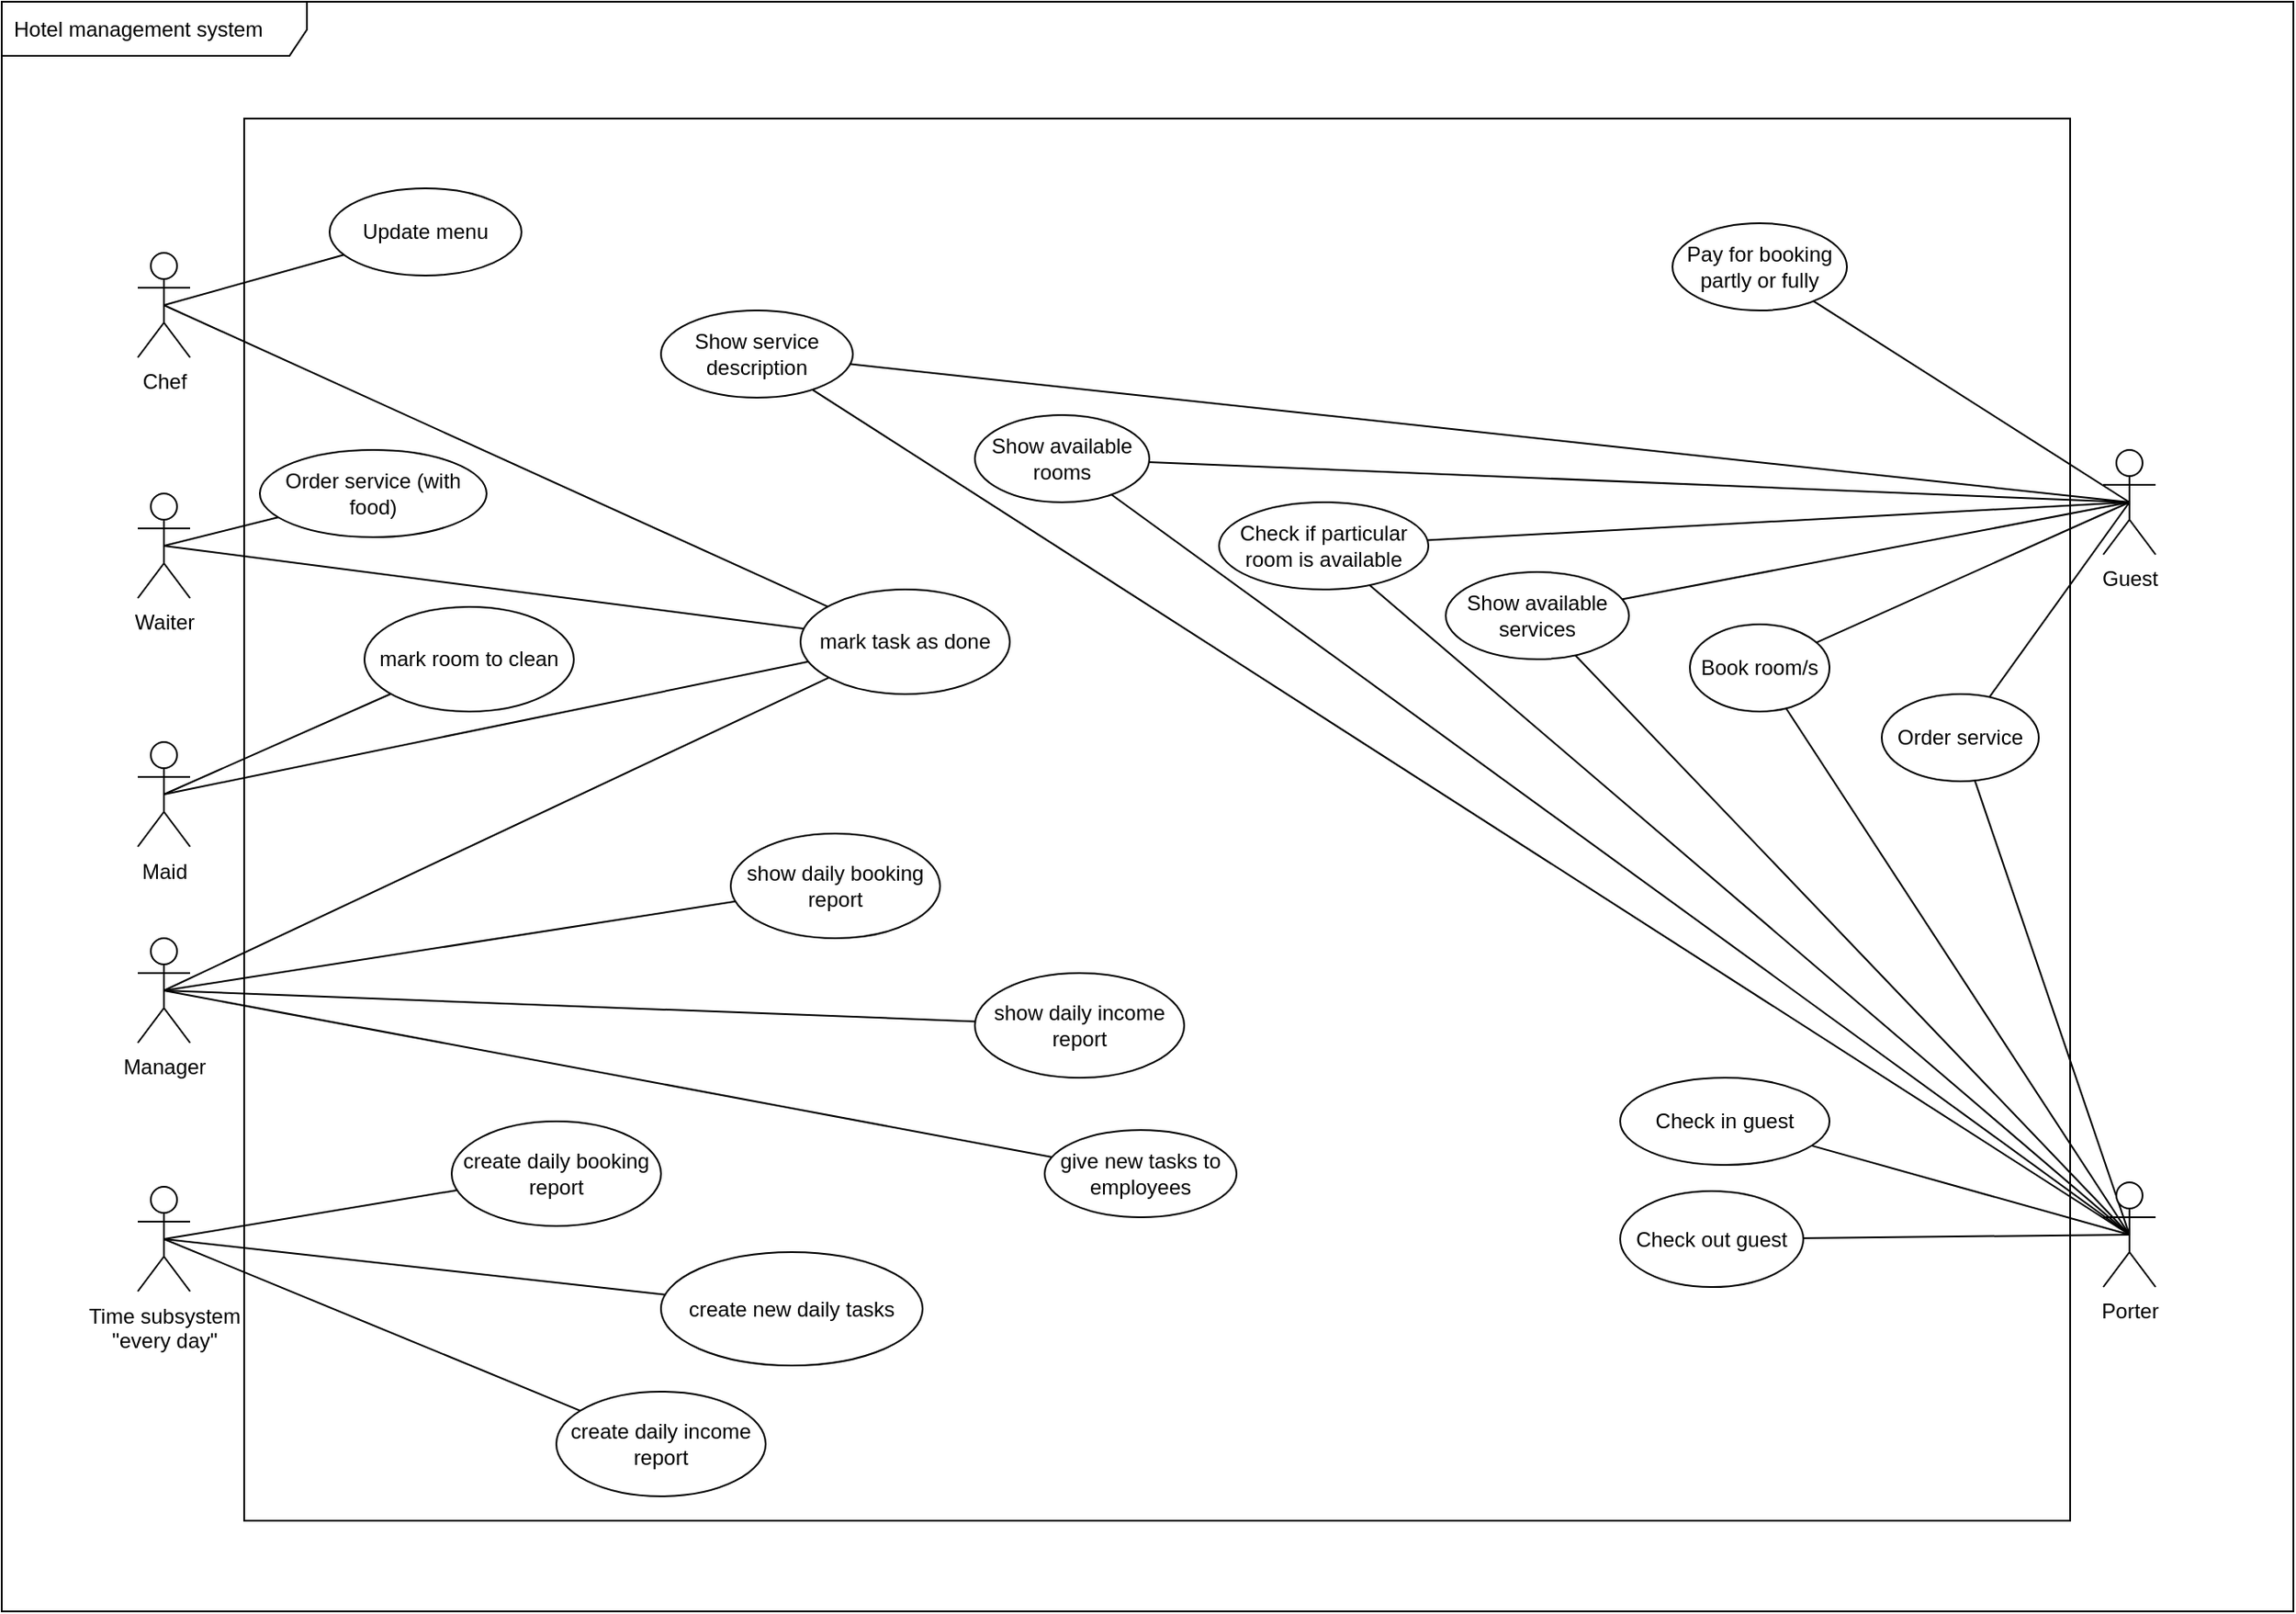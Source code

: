 <mxfile version="16.2.7" type="github">
  <diagram id="ge1VyDqCcV0vglwd2rMA" name="Page-1">
    <mxGraphModel dx="2933" dy="2107" grid="0" gridSize="10" guides="1" tooltips="1" connect="1" arrows="1" fold="1" page="1" pageScale="1" pageWidth="850" pageHeight="1100" math="0" shadow="0">
      <root>
        <mxCell id="0" />
        <mxCell id="1" parent="0" />
        <mxCell id="HqIrGXY7nDVLaXJjOqRK-58" style="edgeStyle=none;rounded=0;orthogonalLoop=1;jettySize=auto;html=1;endArrow=none;endFill=0;exitX=0.5;exitY=0.5;exitDx=0;exitDy=0;exitPerimeter=0;" edge="1" parent="1" source="HqIrGXY7nDVLaXJjOqRK-1" target="HqIrGXY7nDVLaXJjOqRK-51">
          <mxGeometry relative="1" as="geometry" />
        </mxCell>
        <mxCell id="HqIrGXY7nDVLaXJjOqRK-68" style="edgeStyle=none;rounded=0;orthogonalLoop=1;jettySize=auto;html=1;endArrow=none;endFill=0;exitX=0.5;exitY=0.5;exitDx=0;exitDy=0;exitPerimeter=0;" edge="1" parent="1" source="HqIrGXY7nDVLaXJjOqRK-1" target="HqIrGXY7nDVLaXJjOqRK-67">
          <mxGeometry relative="1" as="geometry" />
        </mxCell>
        <mxCell id="HqIrGXY7nDVLaXJjOqRK-1" value="Waiter" style="shape=umlActor;verticalLabelPosition=bottom;verticalAlign=top;html=1;" vertex="1" parent="1">
          <mxGeometry x="-360" y="-135" width="30" height="60" as="geometry" />
        </mxCell>
        <mxCell id="HqIrGXY7nDVLaXJjOqRK-54" style="edgeStyle=none;rounded=0;orthogonalLoop=1;jettySize=auto;html=1;endArrow=none;endFill=0;exitX=0.5;exitY=0.5;exitDx=0;exitDy=0;exitPerimeter=0;" edge="1" parent="1" source="HqIrGXY7nDVLaXJjOqRK-3" target="HqIrGXY7nDVLaXJjOqRK-44">
          <mxGeometry relative="1" as="geometry" />
        </mxCell>
        <mxCell id="HqIrGXY7nDVLaXJjOqRK-55" style="edgeStyle=none;rounded=0;orthogonalLoop=1;jettySize=auto;html=1;endArrow=none;endFill=0;exitX=0.5;exitY=0.5;exitDx=0;exitDy=0;exitPerimeter=0;" edge="1" parent="1" source="HqIrGXY7nDVLaXJjOqRK-3" target="HqIrGXY7nDVLaXJjOqRK-42">
          <mxGeometry relative="1" as="geometry" />
        </mxCell>
        <mxCell id="HqIrGXY7nDVLaXJjOqRK-56" style="edgeStyle=none;rounded=0;orthogonalLoop=1;jettySize=auto;html=1;endArrow=none;endFill=0;exitX=0.5;exitY=0.5;exitDx=0;exitDy=0;exitPerimeter=0;" edge="1" parent="1" source="HqIrGXY7nDVLaXJjOqRK-3" target="HqIrGXY7nDVLaXJjOqRK-43">
          <mxGeometry relative="1" as="geometry" />
        </mxCell>
        <mxCell id="HqIrGXY7nDVLaXJjOqRK-59" style="edgeStyle=none;rounded=0;orthogonalLoop=1;jettySize=auto;html=1;endArrow=none;endFill=0;exitX=0.5;exitY=0.5;exitDx=0;exitDy=0;exitPerimeter=0;" edge="1" parent="1" source="HqIrGXY7nDVLaXJjOqRK-3" target="HqIrGXY7nDVLaXJjOqRK-51">
          <mxGeometry relative="1" as="geometry" />
        </mxCell>
        <mxCell id="HqIrGXY7nDVLaXJjOqRK-3" value="Manager" style="shape=umlActor;verticalLabelPosition=bottom;verticalAlign=top;html=1;" vertex="1" parent="1">
          <mxGeometry x="-360" y="120" width="30" height="60" as="geometry" />
        </mxCell>
        <mxCell id="HqIrGXY7nDVLaXJjOqRK-57" style="edgeStyle=none;rounded=0;orthogonalLoop=1;jettySize=auto;html=1;endArrow=none;endFill=0;exitX=0.5;exitY=0.5;exitDx=0;exitDy=0;exitPerimeter=0;" edge="1" parent="1" source="HqIrGXY7nDVLaXJjOqRK-4" target="HqIrGXY7nDVLaXJjOqRK-51">
          <mxGeometry relative="1" as="geometry" />
        </mxCell>
        <mxCell id="HqIrGXY7nDVLaXJjOqRK-65" style="edgeStyle=none;rounded=0;orthogonalLoop=1;jettySize=auto;html=1;endArrow=none;endFill=0;exitX=0.5;exitY=0.5;exitDx=0;exitDy=0;exitPerimeter=0;" edge="1" parent="1" source="HqIrGXY7nDVLaXJjOqRK-4" target="HqIrGXY7nDVLaXJjOqRK-64">
          <mxGeometry relative="1" as="geometry" />
        </mxCell>
        <mxCell id="HqIrGXY7nDVLaXJjOqRK-4" value="Chef" style="shape=umlActor;verticalLabelPosition=bottom;verticalAlign=top;html=1;" vertex="1" parent="1">
          <mxGeometry x="-360" y="-273" width="30" height="60" as="geometry" />
        </mxCell>
        <mxCell id="HqIrGXY7nDVLaXJjOqRK-50" style="edgeStyle=none;rounded=0;orthogonalLoop=1;jettySize=auto;html=1;endArrow=none;endFill=0;exitX=0.5;exitY=0.5;exitDx=0;exitDy=0;exitPerimeter=0;" edge="1" parent="1" source="HqIrGXY7nDVLaXJjOqRK-5" target="HqIrGXY7nDVLaXJjOqRK-49">
          <mxGeometry relative="1" as="geometry" />
        </mxCell>
        <mxCell id="HqIrGXY7nDVLaXJjOqRK-62" style="edgeStyle=none;rounded=0;orthogonalLoop=1;jettySize=auto;html=1;endArrow=none;endFill=0;exitX=0.5;exitY=0.5;exitDx=0;exitDy=0;exitPerimeter=0;" edge="1" parent="1" source="HqIrGXY7nDVLaXJjOqRK-5" target="HqIrGXY7nDVLaXJjOqRK-51">
          <mxGeometry relative="1" as="geometry" />
        </mxCell>
        <mxCell id="HqIrGXY7nDVLaXJjOqRK-5" value="Maid" style="shape=umlActor;verticalLabelPosition=bottom;verticalAlign=top;html=1;" vertex="1" parent="1">
          <mxGeometry x="-360" y="7.5" width="30" height="60" as="geometry" />
        </mxCell>
        <mxCell id="HqIrGXY7nDVLaXJjOqRK-34" style="edgeStyle=none;rounded=0;orthogonalLoop=1;jettySize=auto;html=1;endArrow=none;endFill=0;exitX=0.5;exitY=0.5;exitDx=0;exitDy=0;exitPerimeter=0;" edge="1" parent="1" source="HqIrGXY7nDVLaXJjOqRK-6" target="HqIrGXY7nDVLaXJjOqRK-32">
          <mxGeometry relative="1" as="geometry" />
        </mxCell>
        <mxCell id="HqIrGXY7nDVLaXJjOqRK-35" style="edgeStyle=none;rounded=0;orthogonalLoop=1;jettySize=auto;html=1;endArrow=none;endFill=0;exitX=0.5;exitY=0.5;exitDx=0;exitDy=0;exitPerimeter=0;" edge="1" parent="1" source="HqIrGXY7nDVLaXJjOqRK-6" target="HqIrGXY7nDVLaXJjOqRK-33">
          <mxGeometry relative="1" as="geometry" />
        </mxCell>
        <mxCell id="HqIrGXY7nDVLaXJjOqRK-36" style="edgeStyle=none;rounded=0;orthogonalLoop=1;jettySize=auto;html=1;endArrow=none;endFill=0;exitX=0.5;exitY=0.5;exitDx=0;exitDy=0;exitPerimeter=0;" edge="1" parent="1" source="HqIrGXY7nDVLaXJjOqRK-6" target="HqIrGXY7nDVLaXJjOqRK-14">
          <mxGeometry relative="1" as="geometry" />
        </mxCell>
        <mxCell id="HqIrGXY7nDVLaXJjOqRK-37" style="edgeStyle=none;rounded=0;orthogonalLoop=1;jettySize=auto;html=1;endArrow=none;endFill=0;exitX=0.5;exitY=0.5;exitDx=0;exitDy=0;exitPerimeter=0;" edge="1" parent="1" source="HqIrGXY7nDVLaXJjOqRK-6" target="HqIrGXY7nDVLaXJjOqRK-17">
          <mxGeometry relative="1" as="geometry" />
        </mxCell>
        <mxCell id="HqIrGXY7nDVLaXJjOqRK-38" style="edgeStyle=none;rounded=0;orthogonalLoop=1;jettySize=auto;html=1;endArrow=none;endFill=0;exitX=0.5;exitY=0.5;exitDx=0;exitDy=0;exitPerimeter=0;" edge="1" parent="1" source="HqIrGXY7nDVLaXJjOqRK-6" target="HqIrGXY7nDVLaXJjOqRK-15">
          <mxGeometry relative="1" as="geometry" />
        </mxCell>
        <mxCell id="HqIrGXY7nDVLaXJjOqRK-39" style="edgeStyle=none;rounded=0;orthogonalLoop=1;jettySize=auto;html=1;endArrow=none;endFill=0;exitX=0.5;exitY=0.5;exitDx=0;exitDy=0;exitPerimeter=0;" edge="1" parent="1" source="HqIrGXY7nDVLaXJjOqRK-6" target="HqIrGXY7nDVLaXJjOqRK-20">
          <mxGeometry relative="1" as="geometry" />
        </mxCell>
        <mxCell id="HqIrGXY7nDVLaXJjOqRK-40" style="edgeStyle=none;rounded=0;orthogonalLoop=1;jettySize=auto;html=1;endArrow=none;endFill=0;exitX=0.5;exitY=0.5;exitDx=0;exitDy=0;exitPerimeter=0;" edge="1" parent="1" source="HqIrGXY7nDVLaXJjOqRK-6" target="HqIrGXY7nDVLaXJjOqRK-19">
          <mxGeometry relative="1" as="geometry" />
        </mxCell>
        <mxCell id="HqIrGXY7nDVLaXJjOqRK-41" style="edgeStyle=none;rounded=0;orthogonalLoop=1;jettySize=auto;html=1;endArrow=none;endFill=0;exitX=0.5;exitY=0.5;exitDx=0;exitDy=0;exitPerimeter=0;" edge="1" parent="1" source="HqIrGXY7nDVLaXJjOqRK-6" target="HqIrGXY7nDVLaXJjOqRK-22">
          <mxGeometry relative="1" as="geometry" />
        </mxCell>
        <mxCell id="HqIrGXY7nDVLaXJjOqRK-6" value="Porter" style="shape=umlActor;verticalLabelPosition=bottom;verticalAlign=top;html=1;" vertex="1" parent="1">
          <mxGeometry x="767" y="260" width="30" height="60" as="geometry" />
        </mxCell>
        <mxCell id="HqIrGXY7nDVLaXJjOqRK-24" style="rounded=0;orthogonalLoop=1;jettySize=auto;html=1;endArrow=none;endFill=0;exitX=0.5;exitY=0.5;exitDx=0;exitDy=0;exitPerimeter=0;" edge="1" parent="1" source="HqIrGXY7nDVLaXJjOqRK-7" target="HqIrGXY7nDVLaXJjOqRK-14">
          <mxGeometry relative="1" as="geometry" />
        </mxCell>
        <mxCell id="HqIrGXY7nDVLaXJjOqRK-26" style="edgeStyle=none;rounded=0;orthogonalLoop=1;jettySize=auto;html=1;endArrow=none;endFill=0;exitX=0.5;exitY=0.5;exitDx=0;exitDy=0;exitPerimeter=0;" edge="1" parent="1" source="HqIrGXY7nDVLaXJjOqRK-7" target="HqIrGXY7nDVLaXJjOqRK-17">
          <mxGeometry relative="1" as="geometry" />
        </mxCell>
        <mxCell id="HqIrGXY7nDVLaXJjOqRK-27" style="edgeStyle=none;rounded=0;orthogonalLoop=1;jettySize=auto;html=1;endArrow=none;endFill=0;exitX=0.5;exitY=0.5;exitDx=0;exitDy=0;exitPerimeter=0;" edge="1" parent="1" source="HqIrGXY7nDVLaXJjOqRK-7" target="HqIrGXY7nDVLaXJjOqRK-15">
          <mxGeometry relative="1" as="geometry" />
        </mxCell>
        <mxCell id="HqIrGXY7nDVLaXJjOqRK-28" style="edgeStyle=none;rounded=0;orthogonalLoop=1;jettySize=auto;html=1;endArrow=none;endFill=0;exitX=0.5;exitY=0.5;exitDx=0;exitDy=0;exitPerimeter=0;" edge="1" parent="1" source="HqIrGXY7nDVLaXJjOqRK-7" target="HqIrGXY7nDVLaXJjOqRK-19">
          <mxGeometry relative="1" as="geometry" />
        </mxCell>
        <mxCell id="HqIrGXY7nDVLaXJjOqRK-29" style="edgeStyle=none;rounded=0;orthogonalLoop=1;jettySize=auto;html=1;endArrow=none;endFill=0;exitX=0.5;exitY=0.5;exitDx=0;exitDy=0;exitPerimeter=0;" edge="1" parent="1" source="HqIrGXY7nDVLaXJjOqRK-7" target="HqIrGXY7nDVLaXJjOqRK-18">
          <mxGeometry relative="1" as="geometry" />
        </mxCell>
        <mxCell id="HqIrGXY7nDVLaXJjOqRK-30" style="edgeStyle=none;rounded=0;orthogonalLoop=1;jettySize=auto;html=1;endArrow=none;endFill=0;exitX=0.5;exitY=0.5;exitDx=0;exitDy=0;exitPerimeter=0;" edge="1" parent="1" source="HqIrGXY7nDVLaXJjOqRK-7" target="HqIrGXY7nDVLaXJjOqRK-20">
          <mxGeometry relative="1" as="geometry" />
        </mxCell>
        <mxCell id="HqIrGXY7nDVLaXJjOqRK-31" style="edgeStyle=none;rounded=0;orthogonalLoop=1;jettySize=auto;html=1;endArrow=none;endFill=0;exitX=0.5;exitY=0.5;exitDx=0;exitDy=0;exitPerimeter=0;" edge="1" parent="1" source="HqIrGXY7nDVLaXJjOqRK-7" target="HqIrGXY7nDVLaXJjOqRK-22">
          <mxGeometry relative="1" as="geometry" />
        </mxCell>
        <mxCell id="HqIrGXY7nDVLaXJjOqRK-7" value="&lt;div&gt;Guest&lt;/div&gt;" style="shape=umlActor;verticalLabelPosition=bottom;verticalAlign=top;html=1;" vertex="1" parent="1">
          <mxGeometry x="767" y="-160" width="30" height="60" as="geometry" />
        </mxCell>
        <mxCell id="HqIrGXY7nDVLaXJjOqRK-47" style="edgeStyle=none;rounded=0;orthogonalLoop=1;jettySize=auto;html=1;endArrow=none;endFill=0;exitX=0.5;exitY=0.5;exitDx=0;exitDy=0;exitPerimeter=0;" edge="1" parent="1" source="HqIrGXY7nDVLaXJjOqRK-12" target="HqIrGXY7nDVLaXJjOqRK-46">
          <mxGeometry relative="1" as="geometry" />
        </mxCell>
        <mxCell id="HqIrGXY7nDVLaXJjOqRK-48" style="edgeStyle=none;rounded=0;orthogonalLoop=1;jettySize=auto;html=1;endArrow=none;endFill=0;exitX=0.5;exitY=0.5;exitDx=0;exitDy=0;exitPerimeter=0;" edge="1" parent="1" source="HqIrGXY7nDVLaXJjOqRK-12" target="HqIrGXY7nDVLaXJjOqRK-45">
          <mxGeometry relative="1" as="geometry" />
        </mxCell>
        <mxCell id="HqIrGXY7nDVLaXJjOqRK-60" style="edgeStyle=none;rounded=0;orthogonalLoop=1;jettySize=auto;html=1;endArrow=none;endFill=0;exitX=0.5;exitY=0.5;exitDx=0;exitDy=0;exitPerimeter=0;" edge="1" parent="1" source="HqIrGXY7nDVLaXJjOqRK-12" target="HqIrGXY7nDVLaXJjOqRK-52">
          <mxGeometry relative="1" as="geometry" />
        </mxCell>
        <mxCell id="HqIrGXY7nDVLaXJjOqRK-12" value="&lt;div&gt;Time subsystem&lt;/div&gt;&lt;div&gt;&quot;every day&quot;&lt;br&gt;&lt;/div&gt;" style="shape=umlActor;verticalLabelPosition=bottom;verticalAlign=top;html=1;" vertex="1" parent="1">
          <mxGeometry x="-360" y="262.5" width="30" height="60" as="geometry" />
        </mxCell>
        <mxCell id="HqIrGXY7nDVLaXJjOqRK-14" value="Order service" style="ellipse;whiteSpace=wrap;html=1;" vertex="1" parent="1">
          <mxGeometry x="640" y="-20" width="90" height="50" as="geometry" />
        </mxCell>
        <mxCell id="HqIrGXY7nDVLaXJjOqRK-15" value="Show available services" style="ellipse;whiteSpace=wrap;html=1;" vertex="1" parent="1">
          <mxGeometry x="390" y="-90" width="105" height="50" as="geometry" />
        </mxCell>
        <mxCell id="HqIrGXY7nDVLaXJjOqRK-17" value="Book room/s" style="ellipse;whiteSpace=wrap;html=1;" vertex="1" parent="1">
          <mxGeometry x="530" y="-60" width="80" height="50" as="geometry" />
        </mxCell>
        <mxCell id="HqIrGXY7nDVLaXJjOqRK-18" value="Pay for booking partly or fully" style="ellipse;whiteSpace=wrap;html=1;" vertex="1" parent="1">
          <mxGeometry x="520" y="-290" width="100" height="50" as="geometry" />
        </mxCell>
        <mxCell id="HqIrGXY7nDVLaXJjOqRK-19" value="&lt;div&gt;Show available rooms&lt;/div&gt;" style="ellipse;whiteSpace=wrap;html=1;" vertex="1" parent="1">
          <mxGeometry x="120" y="-180" width="100" height="50" as="geometry" />
        </mxCell>
        <mxCell id="HqIrGXY7nDVLaXJjOqRK-20" value="Check if particular room is available" style="ellipse;whiteSpace=wrap;html=1;" vertex="1" parent="1">
          <mxGeometry x="260" y="-130" width="120" height="50" as="geometry" />
        </mxCell>
        <mxCell id="HqIrGXY7nDVLaXJjOqRK-22" value="Show service description" style="ellipse;whiteSpace=wrap;html=1;" vertex="1" parent="1">
          <mxGeometry x="-60" y="-240" width="110" height="50" as="geometry" />
        </mxCell>
        <mxCell id="HqIrGXY7nDVLaXJjOqRK-32" value="Check in guest" style="ellipse;whiteSpace=wrap;html=1;" vertex="1" parent="1">
          <mxGeometry x="490" y="200" width="120" height="50" as="geometry" />
        </mxCell>
        <mxCell id="HqIrGXY7nDVLaXJjOqRK-33" value="Check out guest" style="ellipse;whiteSpace=wrap;html=1;" vertex="1" parent="1">
          <mxGeometry x="490" y="265" width="105" height="55" as="geometry" />
        </mxCell>
        <mxCell id="HqIrGXY7nDVLaXJjOqRK-42" value="give new tasks to employees" style="ellipse;whiteSpace=wrap;html=1;" vertex="1" parent="1">
          <mxGeometry x="160" y="230" width="110" height="50" as="geometry" />
        </mxCell>
        <mxCell id="HqIrGXY7nDVLaXJjOqRK-43" value="show daily booking report" style="ellipse;whiteSpace=wrap;html=1;" vertex="1" parent="1">
          <mxGeometry x="-20" y="60" width="120" height="60" as="geometry" />
        </mxCell>
        <mxCell id="HqIrGXY7nDVLaXJjOqRK-44" value="show daily income report" style="ellipse;whiteSpace=wrap;html=1;" vertex="1" parent="1">
          <mxGeometry x="120" y="140" width="120" height="60" as="geometry" />
        </mxCell>
        <mxCell id="HqIrGXY7nDVLaXJjOqRK-45" value="create daily booking report" style="ellipse;whiteSpace=wrap;html=1;" vertex="1" parent="1">
          <mxGeometry x="-180" y="225" width="120" height="60" as="geometry" />
        </mxCell>
        <mxCell id="HqIrGXY7nDVLaXJjOqRK-46" value="create daily income report" style="ellipse;whiteSpace=wrap;html=1;" vertex="1" parent="1">
          <mxGeometry x="-120" y="380" width="120" height="60" as="geometry" />
        </mxCell>
        <mxCell id="HqIrGXY7nDVLaXJjOqRK-49" value="mark room to clean" style="ellipse;whiteSpace=wrap;html=1;" vertex="1" parent="1">
          <mxGeometry x="-230" y="-70" width="120" height="60" as="geometry" />
        </mxCell>
        <mxCell id="HqIrGXY7nDVLaXJjOqRK-51" value="mark task as done" style="ellipse;whiteSpace=wrap;html=1;" vertex="1" parent="1">
          <mxGeometry x="20" y="-80" width="120" height="60" as="geometry" />
        </mxCell>
        <mxCell id="HqIrGXY7nDVLaXJjOqRK-52" value="create new daily tasks" style="ellipse;whiteSpace=wrap;html=1;" vertex="1" parent="1">
          <mxGeometry x="-60" y="300" width="150" height="65" as="geometry" />
        </mxCell>
        <mxCell id="HqIrGXY7nDVLaXJjOqRK-64" value="Update menu" style="ellipse;whiteSpace=wrap;html=1;" vertex="1" parent="1">
          <mxGeometry x="-250" y="-310" width="110" height="50" as="geometry" />
        </mxCell>
        <mxCell id="HqIrGXY7nDVLaXJjOqRK-67" value="Order service (with food)" style="ellipse;whiteSpace=wrap;html=1;" vertex="1" parent="1">
          <mxGeometry x="-290" y="-160" width="130" height="50" as="geometry" />
        </mxCell>
        <mxCell id="HqIrGXY7nDVLaXJjOqRK-73" value="" style="rounded=0;whiteSpace=wrap;html=1;fillColor=none;" vertex="1" parent="1">
          <mxGeometry x="-299" y="-350" width="1047" height="804" as="geometry" />
        </mxCell>
        <mxCell id="HqIrGXY7nDVLaXJjOqRK-75" value="Hotel management system" style="shape=umlFrame;whiteSpace=wrap;html=1;width=175;height=31;boundedLbl=1;verticalAlign=middle;align=left;spacingLeft=5;fillColor=none;" vertex="1" parent="1">
          <mxGeometry x="-438" y="-417" width="1314" height="923" as="geometry" />
        </mxCell>
        <mxCell id="HqIrGXY7nDVLaXJjOqRK-77" style="edgeStyle=none;rounded=0;orthogonalLoop=1;jettySize=auto;html=1;exitX=1;exitY=1;exitDx=0;exitDy=0;exitPerimeter=0;endArrow=none;endFill=0;" edge="1" parent="1" source="HqIrGXY7nDVLaXJjOqRK-1" target="HqIrGXY7nDVLaXJjOqRK-1">
          <mxGeometry relative="1" as="geometry" />
        </mxCell>
      </root>
    </mxGraphModel>
  </diagram>
</mxfile>
